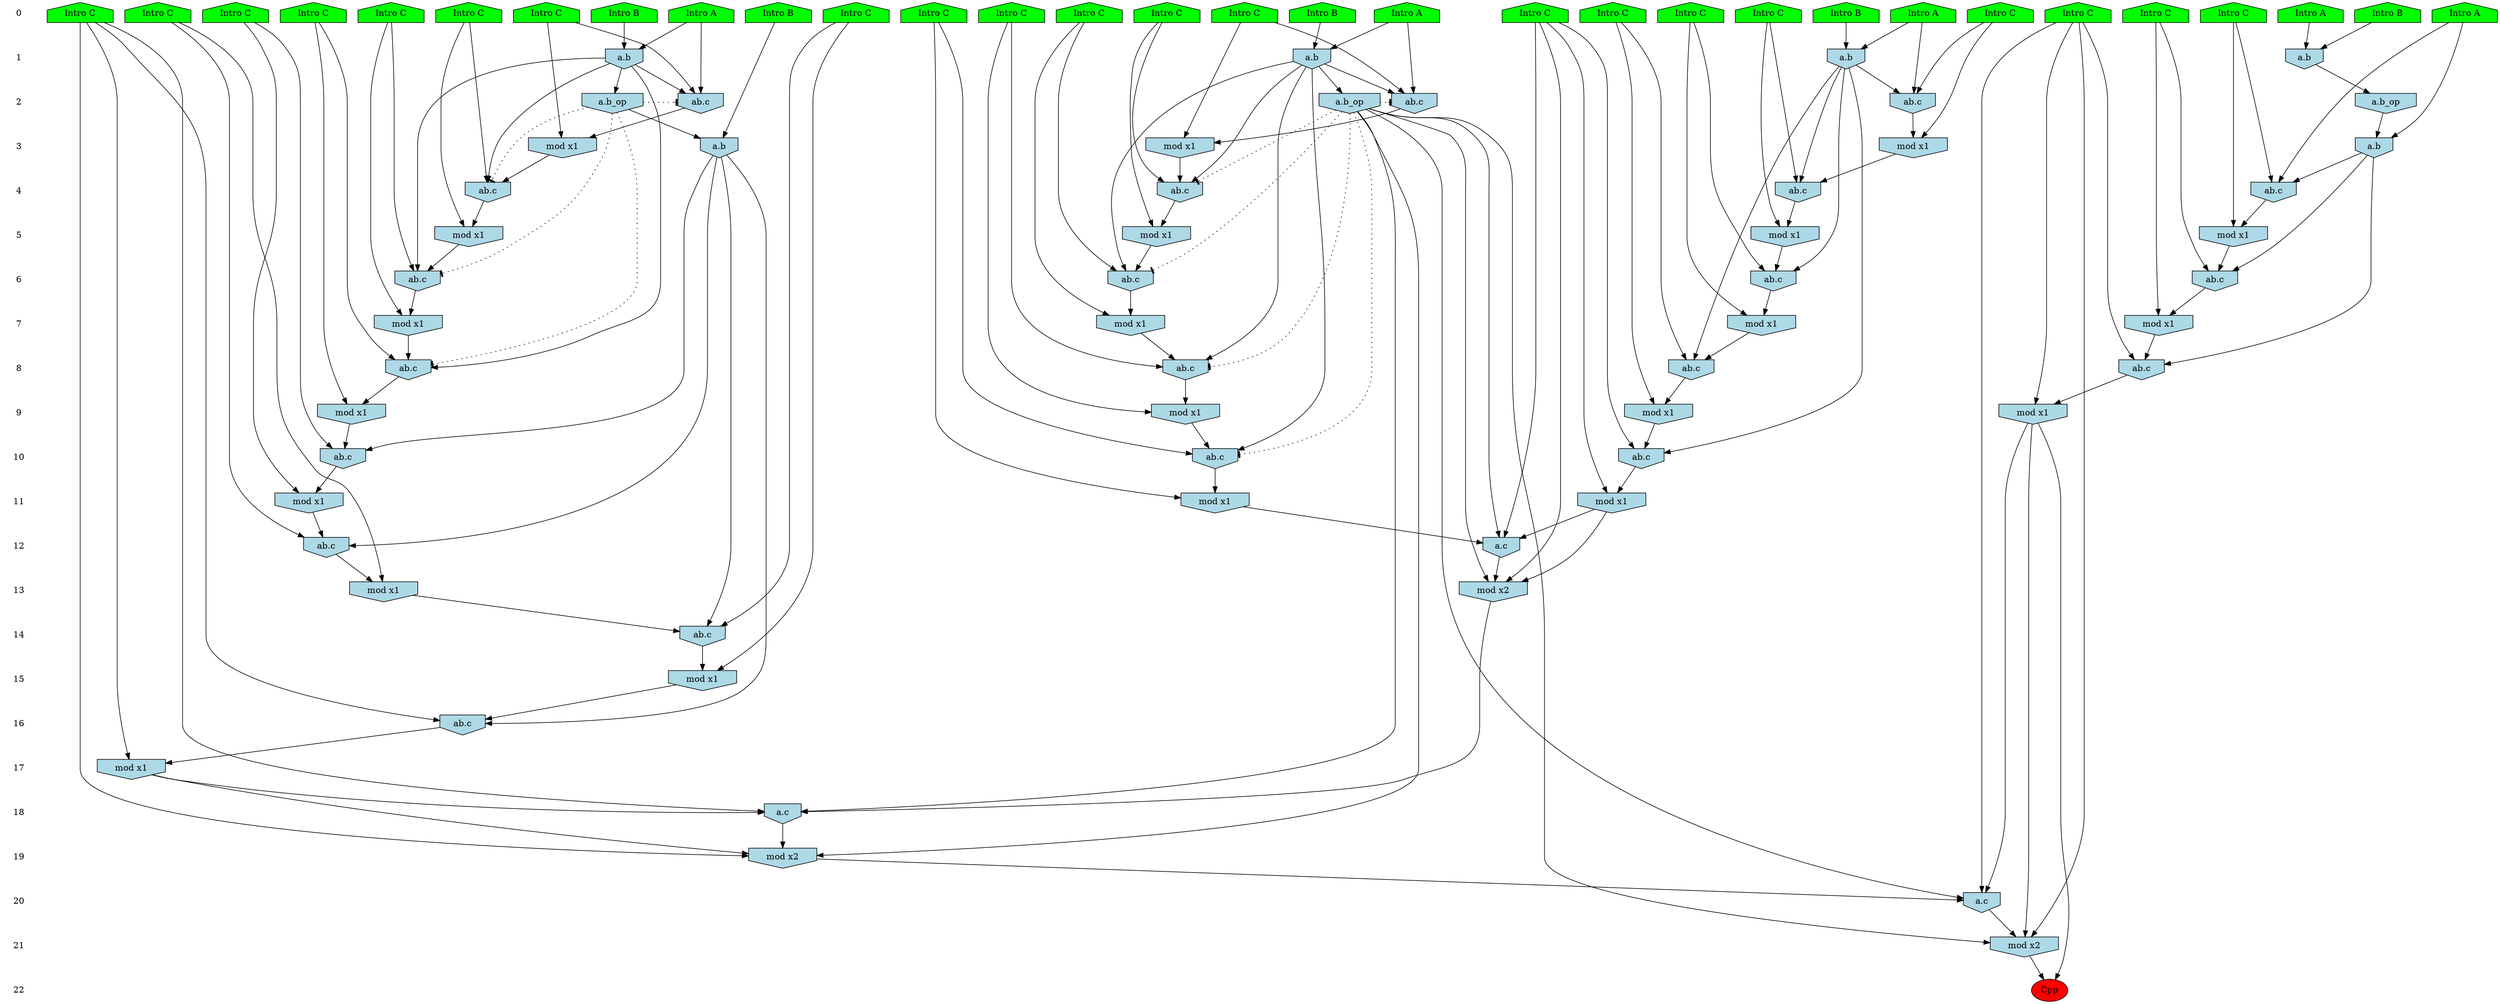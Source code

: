 /* Compression of 1 causal flows obtained in average at 1.987091E+01 t.u */
/* Compressed causal flows were: [3670] */
digraph G{
 ranksep=.5 ; 
{ rank = same ; "0" [shape=plaintext] ; node_1 [label ="Intro A", shape=house, style=filled, fillcolor=green] ;
node_2 [label ="Intro A", shape=house, style=filled, fillcolor=green] ;
node_3 [label ="Intro B", shape=house, style=filled, fillcolor=green] ;
node_4 [label ="Intro B", shape=house, style=filled, fillcolor=green] ;
node_5 [label ="Intro A", shape=house, style=filled, fillcolor=green] ;
node_6 [label ="Intro B", shape=house, style=filled, fillcolor=green] ;
node_7 [label ="Intro B", shape=house, style=filled, fillcolor=green] ;
node_8 [label ="Intro A", shape=house, style=filled, fillcolor=green] ;
node_9 [label ="Intro B", shape=house, style=filled, fillcolor=green] ;
node_10 [label ="Intro A", shape=house, style=filled, fillcolor=green] ;
node_11 [label ="Intro C", shape=house, style=filled, fillcolor=green] ;
node_12 [label ="Intro C", shape=house, style=filled, fillcolor=green] ;
node_13 [label ="Intro C", shape=house, style=filled, fillcolor=green] ;
node_14 [label ="Intro C", shape=house, style=filled, fillcolor=green] ;
node_15 [label ="Intro C", shape=house, style=filled, fillcolor=green] ;
node_16 [label ="Intro C", shape=house, style=filled, fillcolor=green] ;
node_17 [label ="Intro C", shape=house, style=filled, fillcolor=green] ;
node_18 [label ="Intro C", shape=house, style=filled, fillcolor=green] ;
node_19 [label ="Intro C", shape=house, style=filled, fillcolor=green] ;
node_20 [label ="Intro C", shape=house, style=filled, fillcolor=green] ;
node_21 [label ="Intro C", shape=house, style=filled, fillcolor=green] ;
node_22 [label ="Intro C", shape=house, style=filled, fillcolor=green] ;
node_23 [label ="Intro C", shape=house, style=filled, fillcolor=green] ;
node_24 [label ="Intro C", shape=house, style=filled, fillcolor=green] ;
node_25 [label ="Intro C", shape=house, style=filled, fillcolor=green] ;
node_26 [label ="Intro C", shape=house, style=filled, fillcolor=green] ;
node_27 [label ="Intro C", shape=house, style=filled, fillcolor=green] ;
node_28 [label ="Intro C", shape=house, style=filled, fillcolor=green] ;
node_29 [label ="Intro C", shape=house, style=filled, fillcolor=green] ;
node_30 [label ="Intro C", shape=house, style=filled, fillcolor=green] ;
node_31 [label ="Intro C", shape=house, style=filled, fillcolor=green] ;
}
{ rank = same ; "1" [shape=plaintext] ; node_32 [label="a.b", shape=invhouse, style=filled, fillcolor = lightblue] ;
node_33 [label="a.b", shape=invhouse, style=filled, fillcolor = lightblue] ;
node_38 [label="a.b", shape=invhouse, style=filled, fillcolor = lightblue] ;
node_40 [label="a.b", shape=invhouse, style=filled, fillcolor = lightblue] ;
}
{ rank = same ; "2" [shape=plaintext] ; node_34 [label="a.b_op", shape=invhouse, style=filled, fillcolor = lightblue] ;
node_35 [label="ab.c", shape=invhouse, style=filled, fillcolor = lightblue] ;
node_39 [label="ab.c", shape=invhouse, style=filled, fillcolor = lightblue] ;
node_41 [label="ab.c", shape=invhouse, style=filled, fillcolor = lightblue] ;
node_58 [label="a.b_op", shape=invhouse, style=filled, fillcolor = lightblue] ;
node_80 [label="a.b_op", shape=invhouse, style=filled, fillcolor = lightblue] ;
}
{ rank = same ; "3" [shape=plaintext] ; node_36 [label="mod x1", shape=invhouse, style=filled, fillcolor = lightblue] ;
node_43 [label="mod x1", shape=invhouse, style=filled, fillcolor = lightblue] ;
node_45 [label="a.b", shape=invhouse, style=filled, fillcolor = lightblue] ;
node_47 [label="mod x1", shape=invhouse, style=filled, fillcolor = lightblue] ;
node_60 [label="a.b", shape=invhouse, style=filled, fillcolor = lightblue] ;
}
{ rank = same ; "4" [shape=plaintext] ; node_37 [label="ab.c", shape=invhouse, style=filled, fillcolor = lightblue] ;
node_46 [label="ab.c", shape=invhouse, style=filled, fillcolor = lightblue] ;
node_48 [label="ab.c", shape=invhouse, style=filled, fillcolor = lightblue] ;
node_50 [label="ab.c", shape=invhouse, style=filled, fillcolor = lightblue] ;
}
{ rank = same ; "5" [shape=plaintext] ; node_42 [label="mod x1", shape=invhouse, style=filled, fillcolor = lightblue] ;
node_52 [label="mod x1", shape=invhouse, style=filled, fillcolor = lightblue] ;
node_53 [label="mod x1", shape=invhouse, style=filled, fillcolor = lightblue] ;
node_55 [label="mod x1", shape=invhouse, style=filled, fillcolor = lightblue] ;
}
{ rank = same ; "6" [shape=plaintext] ; node_44 [label="ab.c", shape=invhouse, style=filled, fillcolor = lightblue] ;
node_56 [label="ab.c", shape=invhouse, style=filled, fillcolor = lightblue] ;
node_57 [label="ab.c", shape=invhouse, style=filled, fillcolor = lightblue] ;
node_67 [label="ab.c", shape=invhouse, style=filled, fillcolor = lightblue] ;
}
{ rank = same ; "7" [shape=plaintext] ; node_49 [label="mod x1", shape=invhouse, style=filled, fillcolor = lightblue] ;
node_59 [label="mod x1", shape=invhouse, style=filled, fillcolor = lightblue] ;
node_61 [label="mod x1", shape=invhouse, style=filled, fillcolor = lightblue] ;
node_68 [label="mod x1", shape=invhouse, style=filled, fillcolor = lightblue] ;
}
{ rank = same ; "8" [shape=plaintext] ; node_51 [label="ab.c", shape=invhouse, style=filled, fillcolor = lightblue] ;
node_66 [label="ab.c", shape=invhouse, style=filled, fillcolor = lightblue] ;
node_69 [label="ab.c", shape=invhouse, style=filled, fillcolor = lightblue] ;
node_78 [label="ab.c", shape=invhouse, style=filled, fillcolor = lightblue] ;
}
{ rank = same ; "9" [shape=plaintext] ; node_54 [label="mod x1", shape=invhouse, style=filled, fillcolor = lightblue] ;
node_70 [label="mod x1", shape=invhouse, style=filled, fillcolor = lightblue] ;
node_72 [label="mod x1", shape=invhouse, style=filled, fillcolor = lightblue] ;
node_83 [label="mod x1", shape=invhouse, style=filled, fillcolor = lightblue] ;
}
{ rank = same ; "10" [shape=plaintext] ; node_62 [label="ab.c", shape=invhouse, style=filled, fillcolor = lightblue] ;
node_71 [label="ab.c", shape=invhouse, style=filled, fillcolor = lightblue] ;
node_79 [label="ab.c", shape=invhouse, style=filled, fillcolor = lightblue] ;
}
{ rank = same ; "11" [shape=plaintext] ; node_63 [label="mod x1", shape=invhouse, style=filled, fillcolor = lightblue] ;
node_75 [label="mod x1", shape=invhouse, style=filled, fillcolor = lightblue] ;
node_81 [label="mod x1", shape=invhouse, style=filled, fillcolor = lightblue] ;
}
{ rank = same ; "12" [shape=plaintext] ; node_64 [label="ab.c", shape=invhouse, style=filled, fillcolor = lightblue] ;
node_82 [label="a.c", shape=invhouse, style=filled, fillcolor = lightblue] ;
}
{ rank = same ; "13" [shape=plaintext] ; node_65 [label="mod x1", shape=invhouse, style=filled, fillcolor = lightblue] ;
node_84 [label="mod x2", shape=invhouse, style=filled, fillcolor = lightblue] ;
}
{ rank = same ; "14" [shape=plaintext] ; node_73 [label="ab.c", shape=invhouse, style=filled, fillcolor = lightblue] ;
}
{ rank = same ; "15" [shape=plaintext] ; node_74 [label="mod x1", shape=invhouse, style=filled, fillcolor = lightblue] ;
}
{ rank = same ; "16" [shape=plaintext] ; node_76 [label="ab.c", shape=invhouse, style=filled, fillcolor = lightblue] ;
}
{ rank = same ; "17" [shape=plaintext] ; node_77 [label="mod x1", shape=invhouse, style=filled, fillcolor = lightblue] ;
}
{ rank = same ; "18" [shape=plaintext] ; node_85 [label="a.c", shape=invhouse, style=filled, fillcolor = lightblue] ;
}
{ rank = same ; "19" [shape=plaintext] ; node_86 [label="mod x2", shape=invhouse, style=filled, fillcolor = lightblue] ;
}
{ rank = same ; "20" [shape=plaintext] ; node_87 [label="a.c", shape=invhouse, style=filled, fillcolor = lightblue] ;
}
{ rank = same ; "21" [shape=plaintext] ; node_88 [label="mod x2", shape=invhouse, style=filled, fillcolor = lightblue] ;
}
{ rank = same ; "22" [shape=plaintext] ; node_89 [label ="Cpp", style=filled, fillcolor=red] ;
}
"0" -> "1" [style="invis"]; 
"1" -> "2" [style="invis"]; 
"2" -> "3" [style="invis"]; 
"3" -> "4" [style="invis"]; 
"4" -> "5" [style="invis"]; 
"5" -> "6" [style="invis"]; 
"6" -> "7" [style="invis"]; 
"7" -> "8" [style="invis"]; 
"8" -> "9" [style="invis"]; 
"9" -> "10" [style="invis"]; 
"10" -> "11" [style="invis"]; 
"11" -> "12" [style="invis"]; 
"12" -> "13" [style="invis"]; 
"13" -> "14" [style="invis"]; 
"14" -> "15" [style="invis"]; 
"15" -> "16" [style="invis"]; 
"16" -> "17" [style="invis"]; 
"17" -> "18" [style="invis"]; 
"18" -> "19" [style="invis"]; 
"19" -> "20" [style="invis"]; 
"20" -> "21" [style="invis"]; 
"21" -> "22" [style="invis"]; 
node_4 -> node_32
node_8 -> node_32
node_2 -> node_33
node_9 -> node_33
node_32 -> node_34
node_2 -> node_35
node_11 -> node_35
node_33 -> node_35
node_11 -> node_36
node_35 -> node_36
node_28 -> node_37
node_33 -> node_37
node_36 -> node_37
node_1 -> node_38
node_7 -> node_38
node_1 -> node_39
node_29 -> node_39
node_38 -> node_39
node_3 -> node_40
node_5 -> node_40
node_5 -> node_41
node_19 -> node_41
node_40 -> node_41
node_28 -> node_42
node_37 -> node_42
node_29 -> node_43
node_39 -> node_43
node_23 -> node_44
node_33 -> node_44
node_42 -> node_44
node_10 -> node_45
node_34 -> node_45
node_12 -> node_46
node_38 -> node_46
node_43 -> node_46
node_19 -> node_47
node_41 -> node_47
node_13 -> node_48
node_40 -> node_48
node_47 -> node_48
node_23 -> node_49
node_44 -> node_49
node_10 -> node_50
node_22 -> node_50
node_45 -> node_50
node_24 -> node_51
node_33 -> node_51
node_49 -> node_51
node_13 -> node_52
node_48 -> node_52
node_12 -> node_53
node_46 -> node_53
node_24 -> node_54
node_51 -> node_54
node_22 -> node_55
node_50 -> node_55
node_17 -> node_56
node_40 -> node_56
node_52 -> node_56
node_20 -> node_57
node_38 -> node_57
node_53 -> node_57
node_33 -> node_58
node_17 -> node_59
node_56 -> node_59
node_6 -> node_60
node_58 -> node_60
node_20 -> node_61
node_57 -> node_61
node_14 -> node_62
node_54 -> node_62
node_60 -> node_62
node_14 -> node_63
node_62 -> node_63
node_30 -> node_64
node_60 -> node_64
node_63 -> node_64
node_30 -> node_65
node_64 -> node_65
node_16 -> node_66
node_40 -> node_66
node_59 -> node_66
node_15 -> node_67
node_45 -> node_67
node_55 -> node_67
node_15 -> node_68
node_67 -> node_68
node_31 -> node_69
node_38 -> node_69
node_61 -> node_69
node_16 -> node_70
node_66 -> node_70
node_18 -> node_71
node_40 -> node_71
node_70 -> node_71
node_31 -> node_72
node_69 -> node_72
node_25 -> node_73
node_60 -> node_73
node_65 -> node_73
node_25 -> node_74
node_73 -> node_74
node_18 -> node_75
node_71 -> node_75
node_21 -> node_76
node_60 -> node_76
node_74 -> node_76
node_21 -> node_77
node_76 -> node_77
node_26 -> node_78
node_45 -> node_78
node_68 -> node_78
node_27 -> node_79
node_38 -> node_79
node_72 -> node_79
node_38 -> node_80
node_27 -> node_81
node_79 -> node_81
node_18 -> node_82
node_75 -> node_82
node_80 -> node_82
node_81 -> node_82
node_26 -> node_83
node_78 -> node_83
node_18 -> node_84
node_75 -> node_84
node_80 -> node_84
node_82 -> node_84
node_21 -> node_85
node_77 -> node_85
node_80 -> node_85
node_84 -> node_85
node_21 -> node_86
node_77 -> node_86
node_80 -> node_86
node_85 -> node_86
node_26 -> node_87
node_80 -> node_87
node_83 -> node_87
node_86 -> node_87
node_26 -> node_88
node_80 -> node_88
node_83 -> node_88
node_87 -> node_88
node_83 -> node_89
node_88 -> node_89
node_58 -> node_51 [style=dotted, arrowhead = tee] 
node_58 -> node_44 [style=dotted, arrowhead = tee] 
node_58 -> node_37 [style=dotted, arrowhead = tee] 
node_58 -> node_35 [style=dotted, arrowhead = tee] 
node_80 -> node_79 [style=dotted, arrowhead = tee] 
node_80 -> node_69 [style=dotted, arrowhead = tee] 
node_80 -> node_57 [style=dotted, arrowhead = tee] 
node_80 -> node_46 [style=dotted, arrowhead = tee] 
node_80 -> node_39 [style=dotted, arrowhead = tee] 
}
/*
 Dot generation time: 0.000355
*/